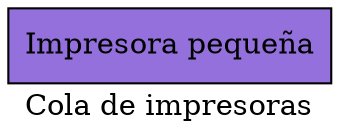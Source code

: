  digraph Cola_impresoras {
 label= "Cola de impresoras";
     node [shape=box, style=filled, color=black, fillcolor=mediumpurple];
     "Node           0 " [label="Impresora pequeña"];
 }
